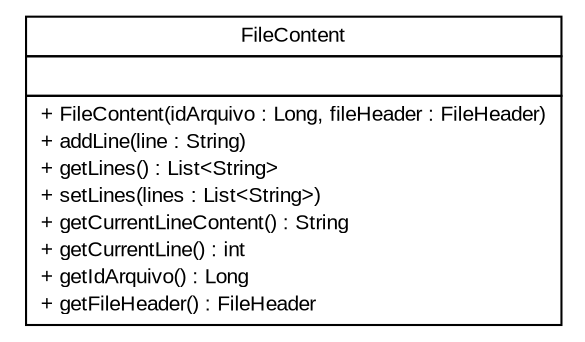 #!/usr/local/bin/dot
#
# Class diagram 
# Generated by UMLGraph version R5_6 (http://www.umlgraph.org/)
#

digraph G {
	edge [fontname="arial",fontsize=10,labelfontname="arial",labelfontsize=10];
	node [fontname="arial",fontsize=10,shape=plaintext];
	nodesep=0.25;
	ranksep=0.5;
	// br.gov.to.sefaz.arr.processamento.domain.FileContent
	c11901 [label=<<table title="br.gov.to.sefaz.arr.processamento.domain.FileContent" border="0" cellborder="1" cellspacing="0" cellpadding="2" port="p" href="./FileContent.html">
		<tr><td><table border="0" cellspacing="0" cellpadding="1">
<tr><td align="center" balign="center"> FileContent </td></tr>
		</table></td></tr>
		<tr><td><table border="0" cellspacing="0" cellpadding="1">
<tr><td align="left" balign="left">  </td></tr>
		</table></td></tr>
		<tr><td><table border="0" cellspacing="0" cellpadding="1">
<tr><td align="left" balign="left"> + FileContent(idArquivo : Long, fileHeader : FileHeader) </td></tr>
<tr><td align="left" balign="left"> + addLine(line : String) </td></tr>
<tr><td align="left" balign="left"> + getLines() : List&lt;String&gt; </td></tr>
<tr><td align="left" balign="left"> + setLines(lines : List&lt;String&gt;) </td></tr>
<tr><td align="left" balign="left"> + getCurrentLineContent() : String </td></tr>
<tr><td align="left" balign="left"> + getCurrentLine() : int </td></tr>
<tr><td align="left" balign="left"> + getIdArquivo() : Long </td></tr>
<tr><td align="left" balign="left"> + getFileHeader() : FileHeader </td></tr>
		</table></td></tr>
		</table>>, URL="./FileContent.html", fontname="arial", fontcolor="black", fontsize=10.0];
}


